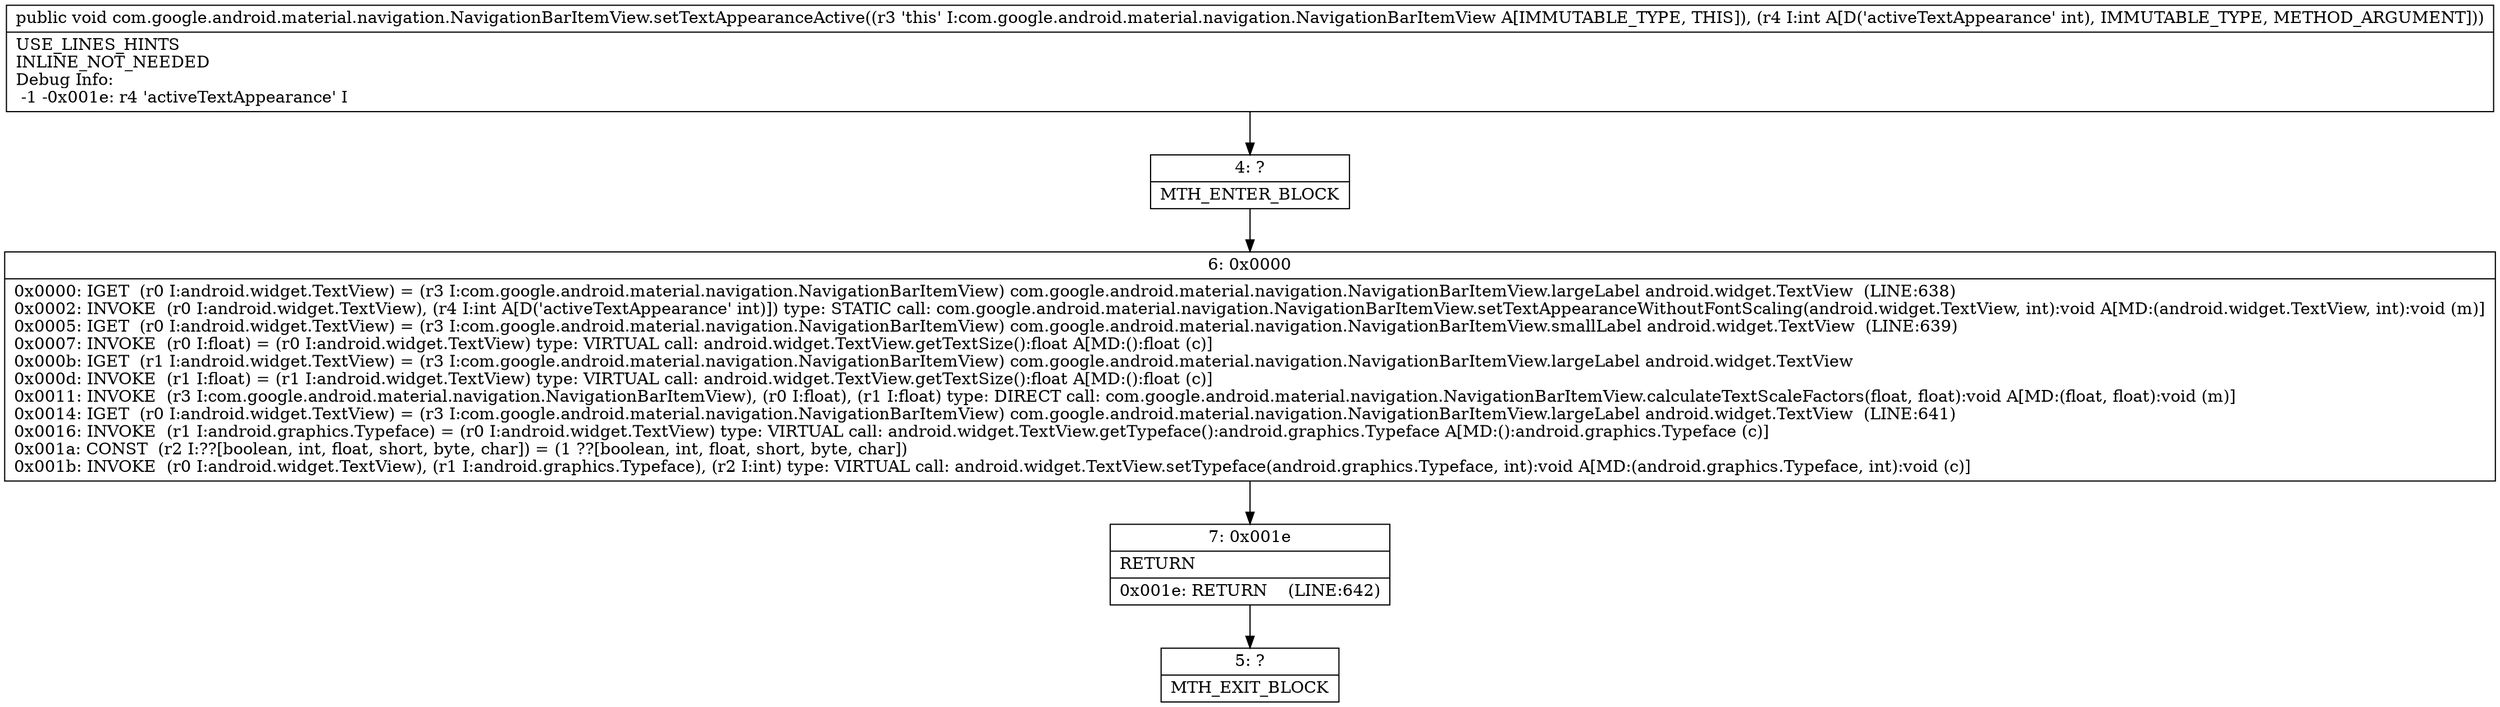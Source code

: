digraph "CFG forcom.google.android.material.navigation.NavigationBarItemView.setTextAppearanceActive(I)V" {
Node_4 [shape=record,label="{4\:\ ?|MTH_ENTER_BLOCK\l}"];
Node_6 [shape=record,label="{6\:\ 0x0000|0x0000: IGET  (r0 I:android.widget.TextView) = (r3 I:com.google.android.material.navigation.NavigationBarItemView) com.google.android.material.navigation.NavigationBarItemView.largeLabel android.widget.TextView  (LINE:638)\l0x0002: INVOKE  (r0 I:android.widget.TextView), (r4 I:int A[D('activeTextAppearance' int)]) type: STATIC call: com.google.android.material.navigation.NavigationBarItemView.setTextAppearanceWithoutFontScaling(android.widget.TextView, int):void A[MD:(android.widget.TextView, int):void (m)]\l0x0005: IGET  (r0 I:android.widget.TextView) = (r3 I:com.google.android.material.navigation.NavigationBarItemView) com.google.android.material.navigation.NavigationBarItemView.smallLabel android.widget.TextView  (LINE:639)\l0x0007: INVOKE  (r0 I:float) = (r0 I:android.widget.TextView) type: VIRTUAL call: android.widget.TextView.getTextSize():float A[MD:():float (c)]\l0x000b: IGET  (r1 I:android.widget.TextView) = (r3 I:com.google.android.material.navigation.NavigationBarItemView) com.google.android.material.navigation.NavigationBarItemView.largeLabel android.widget.TextView \l0x000d: INVOKE  (r1 I:float) = (r1 I:android.widget.TextView) type: VIRTUAL call: android.widget.TextView.getTextSize():float A[MD:():float (c)]\l0x0011: INVOKE  (r3 I:com.google.android.material.navigation.NavigationBarItemView), (r0 I:float), (r1 I:float) type: DIRECT call: com.google.android.material.navigation.NavigationBarItemView.calculateTextScaleFactors(float, float):void A[MD:(float, float):void (m)]\l0x0014: IGET  (r0 I:android.widget.TextView) = (r3 I:com.google.android.material.navigation.NavigationBarItemView) com.google.android.material.navigation.NavigationBarItemView.largeLabel android.widget.TextView  (LINE:641)\l0x0016: INVOKE  (r1 I:android.graphics.Typeface) = (r0 I:android.widget.TextView) type: VIRTUAL call: android.widget.TextView.getTypeface():android.graphics.Typeface A[MD:():android.graphics.Typeface (c)]\l0x001a: CONST  (r2 I:??[boolean, int, float, short, byte, char]) = (1 ??[boolean, int, float, short, byte, char]) \l0x001b: INVOKE  (r0 I:android.widget.TextView), (r1 I:android.graphics.Typeface), (r2 I:int) type: VIRTUAL call: android.widget.TextView.setTypeface(android.graphics.Typeface, int):void A[MD:(android.graphics.Typeface, int):void (c)]\l}"];
Node_7 [shape=record,label="{7\:\ 0x001e|RETURN\l|0x001e: RETURN    (LINE:642)\l}"];
Node_5 [shape=record,label="{5\:\ ?|MTH_EXIT_BLOCK\l}"];
MethodNode[shape=record,label="{public void com.google.android.material.navigation.NavigationBarItemView.setTextAppearanceActive((r3 'this' I:com.google.android.material.navigation.NavigationBarItemView A[IMMUTABLE_TYPE, THIS]), (r4 I:int A[D('activeTextAppearance' int), IMMUTABLE_TYPE, METHOD_ARGUMENT]))  | USE_LINES_HINTS\lINLINE_NOT_NEEDED\lDebug Info:\l  \-1 \-0x001e: r4 'activeTextAppearance' I\l}"];
MethodNode -> Node_4;Node_4 -> Node_6;
Node_6 -> Node_7;
Node_7 -> Node_5;
}

